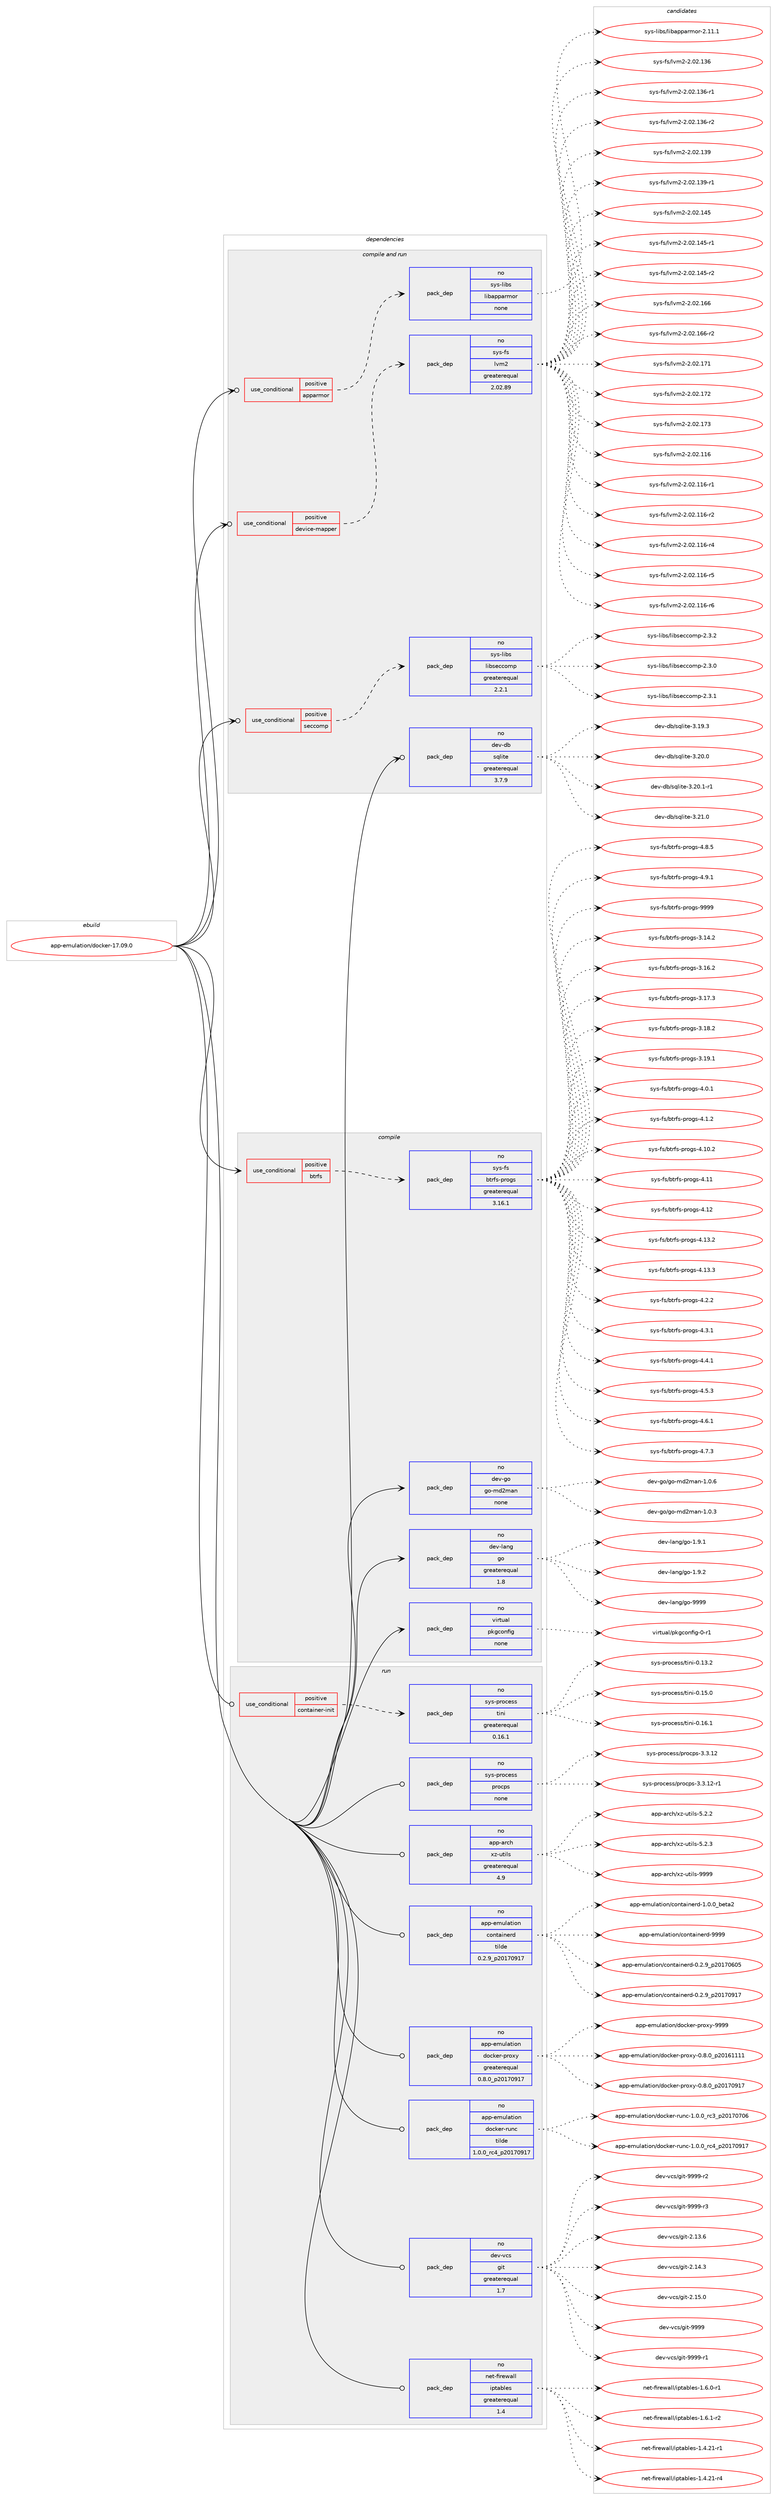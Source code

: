 digraph prolog {

# *************
# Graph options
# *************

newrank=true;
concentrate=true;
compound=true;
graph [rankdir=LR,fontname=Helvetica,fontsize=10,ranksep=1.5];#, ranksep=2.5, nodesep=0.2];
edge  [arrowhead=vee];
node  [fontname=Helvetica,fontsize=10];

# **********
# The ebuild
# **********

subgraph cluster_leftcol {
color=gray;
rank=same;
label=<<i>ebuild</i>>;
id [label="app-emulation/docker-17.09.0", color=red, width=4, href="../app-emulation/docker-17.09.0.svg"];
}

# ****************
# The dependencies
# ****************

subgraph cluster_midcol {
color=gray;
label=<<i>dependencies</i>>;
subgraph cluster_compile {
fillcolor="#eeeeee";
style=filled;
label=<<i>compile</i>>;
subgraph cond5238 {
dependency21497 [label=<<TABLE BORDER="0" CELLBORDER="1" CELLSPACING="0" CELLPADDING="4"><TR><TD ROWSPAN="3" CELLPADDING="10">use_conditional</TD></TR><TR><TD>positive</TD></TR><TR><TD>btrfs</TD></TR></TABLE>>, shape=none, color=red];
subgraph pack15843 {
dependency21498 [label=<<TABLE BORDER="0" CELLBORDER="1" CELLSPACING="0" CELLPADDING="4" WIDTH="220"><TR><TD ROWSPAN="6" CELLPADDING="30">pack_dep</TD></TR><TR><TD WIDTH="110">no</TD></TR><TR><TD>sys-fs</TD></TR><TR><TD>btrfs-progs</TD></TR><TR><TD>greaterequal</TD></TR><TR><TD>3.16.1</TD></TR></TABLE>>, shape=none, color=blue];
}
dependency21497:e -> dependency21498:w [weight=20,style="dashed",arrowhead="vee"];
}
id:e -> dependency21497:w [weight=20,style="solid",arrowhead="vee"];
subgraph pack15844 {
dependency21499 [label=<<TABLE BORDER="0" CELLBORDER="1" CELLSPACING="0" CELLPADDING="4" WIDTH="220"><TR><TD ROWSPAN="6" CELLPADDING="30">pack_dep</TD></TR><TR><TD WIDTH="110">no</TD></TR><TR><TD>dev-go</TD></TR><TR><TD>go-md2man</TD></TR><TR><TD>none</TD></TR><TR><TD></TD></TR></TABLE>>, shape=none, color=blue];
}
id:e -> dependency21499:w [weight=20,style="solid",arrowhead="vee"];
subgraph pack15845 {
dependency21500 [label=<<TABLE BORDER="0" CELLBORDER="1" CELLSPACING="0" CELLPADDING="4" WIDTH="220"><TR><TD ROWSPAN="6" CELLPADDING="30">pack_dep</TD></TR><TR><TD WIDTH="110">no</TD></TR><TR><TD>dev-lang</TD></TR><TR><TD>go</TD></TR><TR><TD>greaterequal</TD></TR><TR><TD>1.8</TD></TR></TABLE>>, shape=none, color=blue];
}
id:e -> dependency21500:w [weight=20,style="solid",arrowhead="vee"];
subgraph pack15846 {
dependency21501 [label=<<TABLE BORDER="0" CELLBORDER="1" CELLSPACING="0" CELLPADDING="4" WIDTH="220"><TR><TD ROWSPAN="6" CELLPADDING="30">pack_dep</TD></TR><TR><TD WIDTH="110">no</TD></TR><TR><TD>virtual</TD></TR><TR><TD>pkgconfig</TD></TR><TR><TD>none</TD></TR><TR><TD></TD></TR></TABLE>>, shape=none, color=blue];
}
id:e -> dependency21501:w [weight=20,style="solid",arrowhead="vee"];
}
subgraph cluster_compileandrun {
fillcolor="#eeeeee";
style=filled;
label=<<i>compile and run</i>>;
subgraph cond5239 {
dependency21502 [label=<<TABLE BORDER="0" CELLBORDER="1" CELLSPACING="0" CELLPADDING="4"><TR><TD ROWSPAN="3" CELLPADDING="10">use_conditional</TD></TR><TR><TD>positive</TD></TR><TR><TD>apparmor</TD></TR></TABLE>>, shape=none, color=red];
subgraph pack15847 {
dependency21503 [label=<<TABLE BORDER="0" CELLBORDER="1" CELLSPACING="0" CELLPADDING="4" WIDTH="220"><TR><TD ROWSPAN="6" CELLPADDING="30">pack_dep</TD></TR><TR><TD WIDTH="110">no</TD></TR><TR><TD>sys-libs</TD></TR><TR><TD>libapparmor</TD></TR><TR><TD>none</TD></TR><TR><TD></TD></TR></TABLE>>, shape=none, color=blue];
}
dependency21502:e -> dependency21503:w [weight=20,style="dashed",arrowhead="vee"];
}
id:e -> dependency21502:w [weight=20,style="solid",arrowhead="odotvee"];
subgraph cond5240 {
dependency21504 [label=<<TABLE BORDER="0" CELLBORDER="1" CELLSPACING="0" CELLPADDING="4"><TR><TD ROWSPAN="3" CELLPADDING="10">use_conditional</TD></TR><TR><TD>positive</TD></TR><TR><TD>device-mapper</TD></TR></TABLE>>, shape=none, color=red];
subgraph pack15848 {
dependency21505 [label=<<TABLE BORDER="0" CELLBORDER="1" CELLSPACING="0" CELLPADDING="4" WIDTH="220"><TR><TD ROWSPAN="6" CELLPADDING="30">pack_dep</TD></TR><TR><TD WIDTH="110">no</TD></TR><TR><TD>sys-fs</TD></TR><TR><TD>lvm2</TD></TR><TR><TD>greaterequal</TD></TR><TR><TD>2.02.89</TD></TR></TABLE>>, shape=none, color=blue];
}
dependency21504:e -> dependency21505:w [weight=20,style="dashed",arrowhead="vee"];
}
id:e -> dependency21504:w [weight=20,style="solid",arrowhead="odotvee"];
subgraph cond5241 {
dependency21506 [label=<<TABLE BORDER="0" CELLBORDER="1" CELLSPACING="0" CELLPADDING="4"><TR><TD ROWSPAN="3" CELLPADDING="10">use_conditional</TD></TR><TR><TD>positive</TD></TR><TR><TD>seccomp</TD></TR></TABLE>>, shape=none, color=red];
subgraph pack15849 {
dependency21507 [label=<<TABLE BORDER="0" CELLBORDER="1" CELLSPACING="0" CELLPADDING="4" WIDTH="220"><TR><TD ROWSPAN="6" CELLPADDING="30">pack_dep</TD></TR><TR><TD WIDTH="110">no</TD></TR><TR><TD>sys-libs</TD></TR><TR><TD>libseccomp</TD></TR><TR><TD>greaterequal</TD></TR><TR><TD>2.2.1</TD></TR></TABLE>>, shape=none, color=blue];
}
dependency21506:e -> dependency21507:w [weight=20,style="dashed",arrowhead="vee"];
}
id:e -> dependency21506:w [weight=20,style="solid",arrowhead="odotvee"];
subgraph pack15850 {
dependency21508 [label=<<TABLE BORDER="0" CELLBORDER="1" CELLSPACING="0" CELLPADDING="4" WIDTH="220"><TR><TD ROWSPAN="6" CELLPADDING="30">pack_dep</TD></TR><TR><TD WIDTH="110">no</TD></TR><TR><TD>dev-db</TD></TR><TR><TD>sqlite</TD></TR><TR><TD>greaterequal</TD></TR><TR><TD>3.7.9</TD></TR></TABLE>>, shape=none, color=blue];
}
id:e -> dependency21508:w [weight=20,style="solid",arrowhead="odotvee"];
}
subgraph cluster_run {
fillcolor="#eeeeee";
style=filled;
label=<<i>run</i>>;
subgraph cond5242 {
dependency21509 [label=<<TABLE BORDER="0" CELLBORDER="1" CELLSPACING="0" CELLPADDING="4"><TR><TD ROWSPAN="3" CELLPADDING="10">use_conditional</TD></TR><TR><TD>positive</TD></TR><TR><TD>container-init</TD></TR></TABLE>>, shape=none, color=red];
subgraph pack15851 {
dependency21510 [label=<<TABLE BORDER="0" CELLBORDER="1" CELLSPACING="0" CELLPADDING="4" WIDTH="220"><TR><TD ROWSPAN="6" CELLPADDING="30">pack_dep</TD></TR><TR><TD WIDTH="110">no</TD></TR><TR><TD>sys-process</TD></TR><TR><TD>tini</TD></TR><TR><TD>greaterequal</TD></TR><TR><TD>0.16.1</TD></TR></TABLE>>, shape=none, color=blue];
}
dependency21509:e -> dependency21510:w [weight=20,style="dashed",arrowhead="vee"];
}
id:e -> dependency21509:w [weight=20,style="solid",arrowhead="odot"];
subgraph pack15852 {
dependency21511 [label=<<TABLE BORDER="0" CELLBORDER="1" CELLSPACING="0" CELLPADDING="4" WIDTH="220"><TR><TD ROWSPAN="6" CELLPADDING="30">pack_dep</TD></TR><TR><TD WIDTH="110">no</TD></TR><TR><TD>app-arch</TD></TR><TR><TD>xz-utils</TD></TR><TR><TD>greaterequal</TD></TR><TR><TD>4.9</TD></TR></TABLE>>, shape=none, color=blue];
}
id:e -> dependency21511:w [weight=20,style="solid",arrowhead="odot"];
subgraph pack15853 {
dependency21512 [label=<<TABLE BORDER="0" CELLBORDER="1" CELLSPACING="0" CELLPADDING="4" WIDTH="220"><TR><TD ROWSPAN="6" CELLPADDING="30">pack_dep</TD></TR><TR><TD WIDTH="110">no</TD></TR><TR><TD>app-emulation</TD></TR><TR><TD>containerd</TD></TR><TR><TD>tilde</TD></TR><TR><TD>0.2.9_p20170917</TD></TR></TABLE>>, shape=none, color=blue];
}
id:e -> dependency21512:w [weight=20,style="solid",arrowhead="odot"];
subgraph pack15854 {
dependency21513 [label=<<TABLE BORDER="0" CELLBORDER="1" CELLSPACING="0" CELLPADDING="4" WIDTH="220"><TR><TD ROWSPAN="6" CELLPADDING="30">pack_dep</TD></TR><TR><TD WIDTH="110">no</TD></TR><TR><TD>app-emulation</TD></TR><TR><TD>docker-proxy</TD></TR><TR><TD>greaterequal</TD></TR><TR><TD>0.8.0_p20170917</TD></TR></TABLE>>, shape=none, color=blue];
}
id:e -> dependency21513:w [weight=20,style="solid",arrowhead="odot"];
subgraph pack15855 {
dependency21514 [label=<<TABLE BORDER="0" CELLBORDER="1" CELLSPACING="0" CELLPADDING="4" WIDTH="220"><TR><TD ROWSPAN="6" CELLPADDING="30">pack_dep</TD></TR><TR><TD WIDTH="110">no</TD></TR><TR><TD>app-emulation</TD></TR><TR><TD>docker-runc</TD></TR><TR><TD>tilde</TD></TR><TR><TD>1.0.0_rc4_p20170917</TD></TR></TABLE>>, shape=none, color=blue];
}
id:e -> dependency21514:w [weight=20,style="solid",arrowhead="odot"];
subgraph pack15856 {
dependency21515 [label=<<TABLE BORDER="0" CELLBORDER="1" CELLSPACING="0" CELLPADDING="4" WIDTH="220"><TR><TD ROWSPAN="6" CELLPADDING="30">pack_dep</TD></TR><TR><TD WIDTH="110">no</TD></TR><TR><TD>dev-vcs</TD></TR><TR><TD>git</TD></TR><TR><TD>greaterequal</TD></TR><TR><TD>1.7</TD></TR></TABLE>>, shape=none, color=blue];
}
id:e -> dependency21515:w [weight=20,style="solid",arrowhead="odot"];
subgraph pack15857 {
dependency21516 [label=<<TABLE BORDER="0" CELLBORDER="1" CELLSPACING="0" CELLPADDING="4" WIDTH="220"><TR><TD ROWSPAN="6" CELLPADDING="30">pack_dep</TD></TR><TR><TD WIDTH="110">no</TD></TR><TR><TD>net-firewall</TD></TR><TR><TD>iptables</TD></TR><TR><TD>greaterequal</TD></TR><TR><TD>1.4</TD></TR></TABLE>>, shape=none, color=blue];
}
id:e -> dependency21516:w [weight=20,style="solid",arrowhead="odot"];
subgraph pack15858 {
dependency21517 [label=<<TABLE BORDER="0" CELLBORDER="1" CELLSPACING="0" CELLPADDING="4" WIDTH="220"><TR><TD ROWSPAN="6" CELLPADDING="30">pack_dep</TD></TR><TR><TD WIDTH="110">no</TD></TR><TR><TD>sys-process</TD></TR><TR><TD>procps</TD></TR><TR><TD>none</TD></TR><TR><TD></TD></TR></TABLE>>, shape=none, color=blue];
}
id:e -> dependency21517:w [weight=20,style="solid",arrowhead="odot"];
}
}

# **************
# The candidates
# **************

subgraph cluster_choices {
rank=same;
color=gray;
label=<<i>candidates</i>>;

subgraph choice15843 {
color=black;
nodesep=1;
choice1151211154510211547981161141021154511211411110311545514649524650 [label="sys-fs/btrfs-progs-3.14.2", color=red, width=4,href="../sys-fs/btrfs-progs-3.14.2.svg"];
choice1151211154510211547981161141021154511211411110311545514649544650 [label="sys-fs/btrfs-progs-3.16.2", color=red, width=4,href="../sys-fs/btrfs-progs-3.16.2.svg"];
choice1151211154510211547981161141021154511211411110311545514649554651 [label="sys-fs/btrfs-progs-3.17.3", color=red, width=4,href="../sys-fs/btrfs-progs-3.17.3.svg"];
choice1151211154510211547981161141021154511211411110311545514649564650 [label="sys-fs/btrfs-progs-3.18.2", color=red, width=4,href="../sys-fs/btrfs-progs-3.18.2.svg"];
choice1151211154510211547981161141021154511211411110311545514649574649 [label="sys-fs/btrfs-progs-3.19.1", color=red, width=4,href="../sys-fs/btrfs-progs-3.19.1.svg"];
choice11512111545102115479811611410211545112114111103115455246484649 [label="sys-fs/btrfs-progs-4.0.1", color=red, width=4,href="../sys-fs/btrfs-progs-4.0.1.svg"];
choice11512111545102115479811611410211545112114111103115455246494650 [label="sys-fs/btrfs-progs-4.1.2", color=red, width=4,href="../sys-fs/btrfs-progs-4.1.2.svg"];
choice1151211154510211547981161141021154511211411110311545524649484650 [label="sys-fs/btrfs-progs-4.10.2", color=red, width=4,href="../sys-fs/btrfs-progs-4.10.2.svg"];
choice115121115451021154798116114102115451121141111031154552464949 [label="sys-fs/btrfs-progs-4.11", color=red, width=4,href="../sys-fs/btrfs-progs-4.11.svg"];
choice115121115451021154798116114102115451121141111031154552464950 [label="sys-fs/btrfs-progs-4.12", color=red, width=4,href="../sys-fs/btrfs-progs-4.12.svg"];
choice1151211154510211547981161141021154511211411110311545524649514650 [label="sys-fs/btrfs-progs-4.13.2", color=red, width=4,href="../sys-fs/btrfs-progs-4.13.2.svg"];
choice1151211154510211547981161141021154511211411110311545524649514651 [label="sys-fs/btrfs-progs-4.13.3", color=red, width=4,href="../sys-fs/btrfs-progs-4.13.3.svg"];
choice11512111545102115479811611410211545112114111103115455246504650 [label="sys-fs/btrfs-progs-4.2.2", color=red, width=4,href="../sys-fs/btrfs-progs-4.2.2.svg"];
choice11512111545102115479811611410211545112114111103115455246514649 [label="sys-fs/btrfs-progs-4.3.1", color=red, width=4,href="../sys-fs/btrfs-progs-4.3.1.svg"];
choice11512111545102115479811611410211545112114111103115455246524649 [label="sys-fs/btrfs-progs-4.4.1", color=red, width=4,href="../sys-fs/btrfs-progs-4.4.1.svg"];
choice11512111545102115479811611410211545112114111103115455246534651 [label="sys-fs/btrfs-progs-4.5.3", color=red, width=4,href="../sys-fs/btrfs-progs-4.5.3.svg"];
choice11512111545102115479811611410211545112114111103115455246544649 [label="sys-fs/btrfs-progs-4.6.1", color=red, width=4,href="../sys-fs/btrfs-progs-4.6.1.svg"];
choice11512111545102115479811611410211545112114111103115455246554651 [label="sys-fs/btrfs-progs-4.7.3", color=red, width=4,href="../sys-fs/btrfs-progs-4.7.3.svg"];
choice11512111545102115479811611410211545112114111103115455246564653 [label="sys-fs/btrfs-progs-4.8.5", color=red, width=4,href="../sys-fs/btrfs-progs-4.8.5.svg"];
choice11512111545102115479811611410211545112114111103115455246574649 [label="sys-fs/btrfs-progs-4.9.1", color=red, width=4,href="../sys-fs/btrfs-progs-4.9.1.svg"];
choice115121115451021154798116114102115451121141111031154557575757 [label="sys-fs/btrfs-progs-9999", color=red, width=4,href="../sys-fs/btrfs-progs-9999.svg"];
dependency21498:e -> choice1151211154510211547981161141021154511211411110311545514649524650:w [style=dotted,weight="100"];
dependency21498:e -> choice1151211154510211547981161141021154511211411110311545514649544650:w [style=dotted,weight="100"];
dependency21498:e -> choice1151211154510211547981161141021154511211411110311545514649554651:w [style=dotted,weight="100"];
dependency21498:e -> choice1151211154510211547981161141021154511211411110311545514649564650:w [style=dotted,weight="100"];
dependency21498:e -> choice1151211154510211547981161141021154511211411110311545514649574649:w [style=dotted,weight="100"];
dependency21498:e -> choice11512111545102115479811611410211545112114111103115455246484649:w [style=dotted,weight="100"];
dependency21498:e -> choice11512111545102115479811611410211545112114111103115455246494650:w [style=dotted,weight="100"];
dependency21498:e -> choice1151211154510211547981161141021154511211411110311545524649484650:w [style=dotted,weight="100"];
dependency21498:e -> choice115121115451021154798116114102115451121141111031154552464949:w [style=dotted,weight="100"];
dependency21498:e -> choice115121115451021154798116114102115451121141111031154552464950:w [style=dotted,weight="100"];
dependency21498:e -> choice1151211154510211547981161141021154511211411110311545524649514650:w [style=dotted,weight="100"];
dependency21498:e -> choice1151211154510211547981161141021154511211411110311545524649514651:w [style=dotted,weight="100"];
dependency21498:e -> choice11512111545102115479811611410211545112114111103115455246504650:w [style=dotted,weight="100"];
dependency21498:e -> choice11512111545102115479811611410211545112114111103115455246514649:w [style=dotted,weight="100"];
dependency21498:e -> choice11512111545102115479811611410211545112114111103115455246524649:w [style=dotted,weight="100"];
dependency21498:e -> choice11512111545102115479811611410211545112114111103115455246534651:w [style=dotted,weight="100"];
dependency21498:e -> choice11512111545102115479811611410211545112114111103115455246544649:w [style=dotted,weight="100"];
dependency21498:e -> choice11512111545102115479811611410211545112114111103115455246554651:w [style=dotted,weight="100"];
dependency21498:e -> choice11512111545102115479811611410211545112114111103115455246564653:w [style=dotted,weight="100"];
dependency21498:e -> choice11512111545102115479811611410211545112114111103115455246574649:w [style=dotted,weight="100"];
dependency21498:e -> choice115121115451021154798116114102115451121141111031154557575757:w [style=dotted,weight="100"];
}
subgraph choice15844 {
color=black;
nodesep=1;
choice1001011184510311147103111451091005010997110454946484651 [label="dev-go/go-md2man-1.0.3", color=red, width=4,href="../dev-go/go-md2man-1.0.3.svg"];
choice1001011184510311147103111451091005010997110454946484654 [label="dev-go/go-md2man-1.0.6", color=red, width=4,href="../dev-go/go-md2man-1.0.6.svg"];
dependency21499:e -> choice1001011184510311147103111451091005010997110454946484651:w [style=dotted,weight="100"];
dependency21499:e -> choice1001011184510311147103111451091005010997110454946484654:w [style=dotted,weight="100"];
}
subgraph choice15845 {
color=black;
nodesep=1;
choice100101118451089711010347103111454946574649 [label="dev-lang/go-1.9.1", color=red, width=4,href="../dev-lang/go-1.9.1.svg"];
choice100101118451089711010347103111454946574650 [label="dev-lang/go-1.9.2", color=red, width=4,href="../dev-lang/go-1.9.2.svg"];
choice1001011184510897110103471031114557575757 [label="dev-lang/go-9999", color=red, width=4,href="../dev-lang/go-9999.svg"];
dependency21500:e -> choice100101118451089711010347103111454946574649:w [style=dotted,weight="100"];
dependency21500:e -> choice100101118451089711010347103111454946574650:w [style=dotted,weight="100"];
dependency21500:e -> choice1001011184510897110103471031114557575757:w [style=dotted,weight="100"];
}
subgraph choice15846 {
color=black;
nodesep=1;
choice11810511411611797108471121071039911111010210510345484511449 [label="virtual/pkgconfig-0-r1", color=red, width=4,href="../virtual/pkgconfig-0-r1.svg"];
dependency21501:e -> choice11810511411611797108471121071039911111010210510345484511449:w [style=dotted,weight="100"];
}
subgraph choice15847 {
color=black;
nodesep=1;
choice11512111545108105981154710810598971121129711410911111445504649494649 [label="sys-libs/libapparmor-2.11.1", color=red, width=4,href="../sys-libs/libapparmor-2.11.1.svg"];
dependency21503:e -> choice11512111545108105981154710810598971121129711410911111445504649494649:w [style=dotted,weight="100"];
}
subgraph choice15848 {
color=black;
nodesep=1;
choice115121115451021154710811810950455046485046494954 [label="sys-fs/lvm2-2.02.116", color=red, width=4,href="../sys-fs/lvm2-2.02.116.svg"];
choice1151211154510211547108118109504550464850464949544511449 [label="sys-fs/lvm2-2.02.116-r1", color=red, width=4,href="../sys-fs/lvm2-2.02.116-r1.svg"];
choice1151211154510211547108118109504550464850464949544511450 [label="sys-fs/lvm2-2.02.116-r2", color=red, width=4,href="../sys-fs/lvm2-2.02.116-r2.svg"];
choice1151211154510211547108118109504550464850464949544511452 [label="sys-fs/lvm2-2.02.116-r4", color=red, width=4,href="../sys-fs/lvm2-2.02.116-r4.svg"];
choice1151211154510211547108118109504550464850464949544511453 [label="sys-fs/lvm2-2.02.116-r5", color=red, width=4,href="../sys-fs/lvm2-2.02.116-r5.svg"];
choice1151211154510211547108118109504550464850464949544511454 [label="sys-fs/lvm2-2.02.116-r6", color=red, width=4,href="../sys-fs/lvm2-2.02.116-r6.svg"];
choice115121115451021154710811810950455046485046495154 [label="sys-fs/lvm2-2.02.136", color=red, width=4,href="../sys-fs/lvm2-2.02.136.svg"];
choice1151211154510211547108118109504550464850464951544511449 [label="sys-fs/lvm2-2.02.136-r1", color=red, width=4,href="../sys-fs/lvm2-2.02.136-r1.svg"];
choice1151211154510211547108118109504550464850464951544511450 [label="sys-fs/lvm2-2.02.136-r2", color=red, width=4,href="../sys-fs/lvm2-2.02.136-r2.svg"];
choice115121115451021154710811810950455046485046495157 [label="sys-fs/lvm2-2.02.139", color=red, width=4,href="../sys-fs/lvm2-2.02.139.svg"];
choice1151211154510211547108118109504550464850464951574511449 [label="sys-fs/lvm2-2.02.139-r1", color=red, width=4,href="../sys-fs/lvm2-2.02.139-r1.svg"];
choice115121115451021154710811810950455046485046495253 [label="sys-fs/lvm2-2.02.145", color=red, width=4,href="../sys-fs/lvm2-2.02.145.svg"];
choice1151211154510211547108118109504550464850464952534511449 [label="sys-fs/lvm2-2.02.145-r1", color=red, width=4,href="../sys-fs/lvm2-2.02.145-r1.svg"];
choice1151211154510211547108118109504550464850464952534511450 [label="sys-fs/lvm2-2.02.145-r2", color=red, width=4,href="../sys-fs/lvm2-2.02.145-r2.svg"];
choice115121115451021154710811810950455046485046495454 [label="sys-fs/lvm2-2.02.166", color=red, width=4,href="../sys-fs/lvm2-2.02.166.svg"];
choice1151211154510211547108118109504550464850464954544511450 [label="sys-fs/lvm2-2.02.166-r2", color=red, width=4,href="../sys-fs/lvm2-2.02.166-r2.svg"];
choice115121115451021154710811810950455046485046495549 [label="sys-fs/lvm2-2.02.171", color=red, width=4,href="../sys-fs/lvm2-2.02.171.svg"];
choice115121115451021154710811810950455046485046495550 [label="sys-fs/lvm2-2.02.172", color=red, width=4,href="../sys-fs/lvm2-2.02.172.svg"];
choice115121115451021154710811810950455046485046495551 [label="sys-fs/lvm2-2.02.173", color=red, width=4,href="../sys-fs/lvm2-2.02.173.svg"];
dependency21505:e -> choice115121115451021154710811810950455046485046494954:w [style=dotted,weight="100"];
dependency21505:e -> choice1151211154510211547108118109504550464850464949544511449:w [style=dotted,weight="100"];
dependency21505:e -> choice1151211154510211547108118109504550464850464949544511450:w [style=dotted,weight="100"];
dependency21505:e -> choice1151211154510211547108118109504550464850464949544511452:w [style=dotted,weight="100"];
dependency21505:e -> choice1151211154510211547108118109504550464850464949544511453:w [style=dotted,weight="100"];
dependency21505:e -> choice1151211154510211547108118109504550464850464949544511454:w [style=dotted,weight="100"];
dependency21505:e -> choice115121115451021154710811810950455046485046495154:w [style=dotted,weight="100"];
dependency21505:e -> choice1151211154510211547108118109504550464850464951544511449:w [style=dotted,weight="100"];
dependency21505:e -> choice1151211154510211547108118109504550464850464951544511450:w [style=dotted,weight="100"];
dependency21505:e -> choice115121115451021154710811810950455046485046495157:w [style=dotted,weight="100"];
dependency21505:e -> choice1151211154510211547108118109504550464850464951574511449:w [style=dotted,weight="100"];
dependency21505:e -> choice115121115451021154710811810950455046485046495253:w [style=dotted,weight="100"];
dependency21505:e -> choice1151211154510211547108118109504550464850464952534511449:w [style=dotted,weight="100"];
dependency21505:e -> choice1151211154510211547108118109504550464850464952534511450:w [style=dotted,weight="100"];
dependency21505:e -> choice115121115451021154710811810950455046485046495454:w [style=dotted,weight="100"];
dependency21505:e -> choice1151211154510211547108118109504550464850464954544511450:w [style=dotted,weight="100"];
dependency21505:e -> choice115121115451021154710811810950455046485046495549:w [style=dotted,weight="100"];
dependency21505:e -> choice115121115451021154710811810950455046485046495550:w [style=dotted,weight="100"];
dependency21505:e -> choice115121115451021154710811810950455046485046495551:w [style=dotted,weight="100"];
}
subgraph choice15849 {
color=black;
nodesep=1;
choice115121115451081059811547108105981151019999111109112455046514648 [label="sys-libs/libseccomp-2.3.0", color=red, width=4,href="../sys-libs/libseccomp-2.3.0.svg"];
choice115121115451081059811547108105981151019999111109112455046514649 [label="sys-libs/libseccomp-2.3.1", color=red, width=4,href="../sys-libs/libseccomp-2.3.1.svg"];
choice115121115451081059811547108105981151019999111109112455046514650 [label="sys-libs/libseccomp-2.3.2", color=red, width=4,href="../sys-libs/libseccomp-2.3.2.svg"];
dependency21507:e -> choice115121115451081059811547108105981151019999111109112455046514648:w [style=dotted,weight="100"];
dependency21507:e -> choice115121115451081059811547108105981151019999111109112455046514649:w [style=dotted,weight="100"];
dependency21507:e -> choice115121115451081059811547108105981151019999111109112455046514650:w [style=dotted,weight="100"];
}
subgraph choice15850 {
color=black;
nodesep=1;
choice10010111845100984711511310810511610145514649574651 [label="dev-db/sqlite-3.19.3", color=red, width=4,href="../dev-db/sqlite-3.19.3.svg"];
choice10010111845100984711511310810511610145514650484648 [label="dev-db/sqlite-3.20.0", color=red, width=4,href="../dev-db/sqlite-3.20.0.svg"];
choice100101118451009847115113108105116101455146504846494511449 [label="dev-db/sqlite-3.20.1-r1", color=red, width=4,href="../dev-db/sqlite-3.20.1-r1.svg"];
choice10010111845100984711511310810511610145514650494648 [label="dev-db/sqlite-3.21.0", color=red, width=4,href="../dev-db/sqlite-3.21.0.svg"];
dependency21508:e -> choice10010111845100984711511310810511610145514649574651:w [style=dotted,weight="100"];
dependency21508:e -> choice10010111845100984711511310810511610145514650484648:w [style=dotted,weight="100"];
dependency21508:e -> choice100101118451009847115113108105116101455146504846494511449:w [style=dotted,weight="100"];
dependency21508:e -> choice10010111845100984711511310810511610145514650494648:w [style=dotted,weight="100"];
}
subgraph choice15851 {
color=black;
nodesep=1;
choice11512111545112114111991011151154711610511010545484649514650 [label="sys-process/tini-0.13.2", color=red, width=4,href="../sys-process/tini-0.13.2.svg"];
choice11512111545112114111991011151154711610511010545484649534648 [label="sys-process/tini-0.15.0", color=red, width=4,href="../sys-process/tini-0.15.0.svg"];
choice11512111545112114111991011151154711610511010545484649544649 [label="sys-process/tini-0.16.1", color=red, width=4,href="../sys-process/tini-0.16.1.svg"];
dependency21510:e -> choice11512111545112114111991011151154711610511010545484649514650:w [style=dotted,weight="100"];
dependency21510:e -> choice11512111545112114111991011151154711610511010545484649534648:w [style=dotted,weight="100"];
dependency21510:e -> choice11512111545112114111991011151154711610511010545484649544649:w [style=dotted,weight="100"];
}
subgraph choice15852 {
color=black;
nodesep=1;
choice971121124597114991044712012245117116105108115455346504650 [label="app-arch/xz-utils-5.2.2", color=red, width=4,href="../app-arch/xz-utils-5.2.2.svg"];
choice971121124597114991044712012245117116105108115455346504651 [label="app-arch/xz-utils-5.2.3", color=red, width=4,href="../app-arch/xz-utils-5.2.3.svg"];
choice9711211245971149910447120122451171161051081154557575757 [label="app-arch/xz-utils-9999", color=red, width=4,href="../app-arch/xz-utils-9999.svg"];
dependency21511:e -> choice971121124597114991044712012245117116105108115455346504650:w [style=dotted,weight="100"];
dependency21511:e -> choice971121124597114991044712012245117116105108115455346504651:w [style=dotted,weight="100"];
dependency21511:e -> choice9711211245971149910447120122451171161051081154557575757:w [style=dotted,weight="100"];
}
subgraph choice15853 {
color=black;
nodesep=1;
choice971121124510110911710897116105111110479911111011697105110101114100454846504657951125048495548544853 [label="app-emulation/containerd-0.2.9_p20170605", color=red, width=4,href="../app-emulation/containerd-0.2.9_p20170605.svg"];
choice971121124510110911710897116105111110479911111011697105110101114100454846504657951125048495548574955 [label="app-emulation/containerd-0.2.9_p20170917", color=red, width=4,href="../app-emulation/containerd-0.2.9_p20170917.svg"];
choice97112112451011091171089711610511111047991111101169710511010111410045494648464895981011169750 [label="app-emulation/containerd-1.0.0_beta2", color=red, width=4,href="../app-emulation/containerd-1.0.0_beta2.svg"];
choice9711211245101109117108971161051111104799111110116971051101011141004557575757 [label="app-emulation/containerd-9999", color=red, width=4,href="../app-emulation/containerd-9999.svg"];
dependency21512:e -> choice971121124510110911710897116105111110479911111011697105110101114100454846504657951125048495548544853:w [style=dotted,weight="100"];
dependency21512:e -> choice971121124510110911710897116105111110479911111011697105110101114100454846504657951125048495548574955:w [style=dotted,weight="100"];
dependency21512:e -> choice97112112451011091171089711610511111047991111101169710511010111410045494648464895981011169750:w [style=dotted,weight="100"];
dependency21512:e -> choice9711211245101109117108971161051111104799111110116971051101011141004557575757:w [style=dotted,weight="100"];
}
subgraph choice15854 {
color=black;
nodesep=1;
choice971121124510110911710897116105111110471001119910710111445112114111120121454846564648951125048495449494949 [label="app-emulation/docker-proxy-0.8.0_p20161111", color=red, width=4,href="../app-emulation/docker-proxy-0.8.0_p20161111.svg"];
choice971121124510110911710897116105111110471001119910710111445112114111120121454846564648951125048495548574955 [label="app-emulation/docker-proxy-0.8.0_p20170917", color=red, width=4,href="../app-emulation/docker-proxy-0.8.0_p20170917.svg"];
choice9711211245101109117108971161051111104710011199107101114451121141111201214557575757 [label="app-emulation/docker-proxy-9999", color=red, width=4,href="../app-emulation/docker-proxy-9999.svg"];
dependency21513:e -> choice971121124510110911710897116105111110471001119910710111445112114111120121454846564648951125048495449494949:w [style=dotted,weight="100"];
dependency21513:e -> choice971121124510110911710897116105111110471001119910710111445112114111120121454846564648951125048495548574955:w [style=dotted,weight="100"];
dependency21513:e -> choice9711211245101109117108971161051111104710011199107101114451121141111201214557575757:w [style=dotted,weight="100"];
}
subgraph choice15855 {
color=black;
nodesep=1;
choice97112112451011091171089711610511111047100111991071011144511411711099454946484648951149951951125048495548554854 [label="app-emulation/docker-runc-1.0.0_rc3_p20170706", color=red, width=4,href="../app-emulation/docker-runc-1.0.0_rc3_p20170706.svg"];
choice97112112451011091171089711610511111047100111991071011144511411711099454946484648951149952951125048495548574955 [label="app-emulation/docker-runc-1.0.0_rc4_p20170917", color=red, width=4,href="../app-emulation/docker-runc-1.0.0_rc4_p20170917.svg"];
dependency21514:e -> choice97112112451011091171089711610511111047100111991071011144511411711099454946484648951149951951125048495548554854:w [style=dotted,weight="100"];
dependency21514:e -> choice97112112451011091171089711610511111047100111991071011144511411711099454946484648951149952951125048495548574955:w [style=dotted,weight="100"];
}
subgraph choice15856 {
color=black;
nodesep=1;
choice10010111845118991154710310511645504649514654 [label="dev-vcs/git-2.13.6", color=red, width=4,href="../dev-vcs/git-2.13.6.svg"];
choice10010111845118991154710310511645504649524651 [label="dev-vcs/git-2.14.3", color=red, width=4,href="../dev-vcs/git-2.14.3.svg"];
choice10010111845118991154710310511645504649534648 [label="dev-vcs/git-2.15.0", color=red, width=4,href="../dev-vcs/git-2.15.0.svg"];
choice1001011184511899115471031051164557575757 [label="dev-vcs/git-9999", color=red, width=4,href="../dev-vcs/git-9999.svg"];
choice10010111845118991154710310511645575757574511449 [label="dev-vcs/git-9999-r1", color=red, width=4,href="../dev-vcs/git-9999-r1.svg"];
choice10010111845118991154710310511645575757574511450 [label="dev-vcs/git-9999-r2", color=red, width=4,href="../dev-vcs/git-9999-r2.svg"];
choice10010111845118991154710310511645575757574511451 [label="dev-vcs/git-9999-r3", color=red, width=4,href="../dev-vcs/git-9999-r3.svg"];
dependency21515:e -> choice10010111845118991154710310511645504649514654:w [style=dotted,weight="100"];
dependency21515:e -> choice10010111845118991154710310511645504649524651:w [style=dotted,weight="100"];
dependency21515:e -> choice10010111845118991154710310511645504649534648:w [style=dotted,weight="100"];
dependency21515:e -> choice1001011184511899115471031051164557575757:w [style=dotted,weight="100"];
dependency21515:e -> choice10010111845118991154710310511645575757574511449:w [style=dotted,weight="100"];
dependency21515:e -> choice10010111845118991154710310511645575757574511450:w [style=dotted,weight="100"];
dependency21515:e -> choice10010111845118991154710310511645575757574511451:w [style=dotted,weight="100"];
}
subgraph choice15857 {
color=black;
nodesep=1;
choice1101011164510210511410111997108108471051121169798108101115454946524650494511449 [label="net-firewall/iptables-1.4.21-r1", color=red, width=4,href="../net-firewall/iptables-1.4.21-r1.svg"];
choice1101011164510210511410111997108108471051121169798108101115454946524650494511452 [label="net-firewall/iptables-1.4.21-r4", color=red, width=4,href="../net-firewall/iptables-1.4.21-r4.svg"];
choice11010111645102105114101119971081084710511211697981081011154549465446484511449 [label="net-firewall/iptables-1.6.0-r1", color=red, width=4,href="../net-firewall/iptables-1.6.0-r1.svg"];
choice11010111645102105114101119971081084710511211697981081011154549465446494511450 [label="net-firewall/iptables-1.6.1-r2", color=red, width=4,href="../net-firewall/iptables-1.6.1-r2.svg"];
dependency21516:e -> choice1101011164510210511410111997108108471051121169798108101115454946524650494511449:w [style=dotted,weight="100"];
dependency21516:e -> choice1101011164510210511410111997108108471051121169798108101115454946524650494511452:w [style=dotted,weight="100"];
dependency21516:e -> choice11010111645102105114101119971081084710511211697981081011154549465446484511449:w [style=dotted,weight="100"];
dependency21516:e -> choice11010111645102105114101119971081084710511211697981081011154549465446494511450:w [style=dotted,weight="100"];
}
subgraph choice15858 {
color=black;
nodesep=1;
choice1151211154511211411199101115115471121141119911211545514651464950 [label="sys-process/procps-3.3.12", color=red, width=4,href="../sys-process/procps-3.3.12.svg"];
choice11512111545112114111991011151154711211411199112115455146514649504511449 [label="sys-process/procps-3.3.12-r1", color=red, width=4,href="../sys-process/procps-3.3.12-r1.svg"];
dependency21517:e -> choice1151211154511211411199101115115471121141119911211545514651464950:w [style=dotted,weight="100"];
dependency21517:e -> choice11512111545112114111991011151154711211411199112115455146514649504511449:w [style=dotted,weight="100"];
}
}

}
